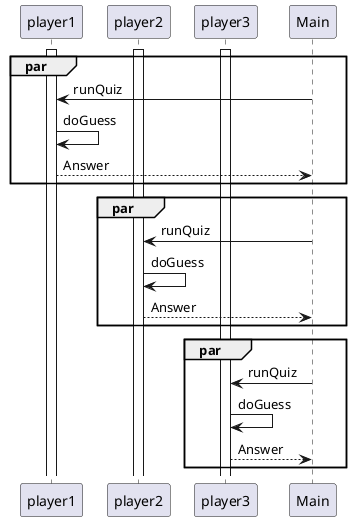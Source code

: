@startuml

activate player1
activate player2
activate player3
par
Main -> player1 : runQuiz
player1 -> player1 : doGuess
player1 --> Main : Answer
end
par
Main -> player2 : runQuiz
player2 -> player2 : doGuess
player2 --> Main : Answer
end
par
Main -> player3 : runQuiz
player3 -> player3 : doGuess
player3 --> Main : Answer
end

@enduml